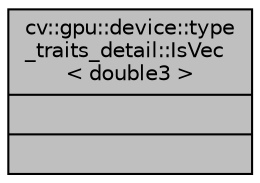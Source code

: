 digraph "cv::gpu::device::type_traits_detail::IsVec&lt; double3 &gt;"
{
 // LATEX_PDF_SIZE
  edge [fontname="Helvetica",fontsize="10",labelfontname="Helvetica",labelfontsize="10"];
  node [fontname="Helvetica",fontsize="10",shape=record];
  Node1 [label="{cv::gpu::device::type\l_traits_detail::IsVec\l\< double3 \>\n||}",height=0.2,width=0.4,color="black", fillcolor="grey75", style="filled", fontcolor="black",tooltip=" "];
}
